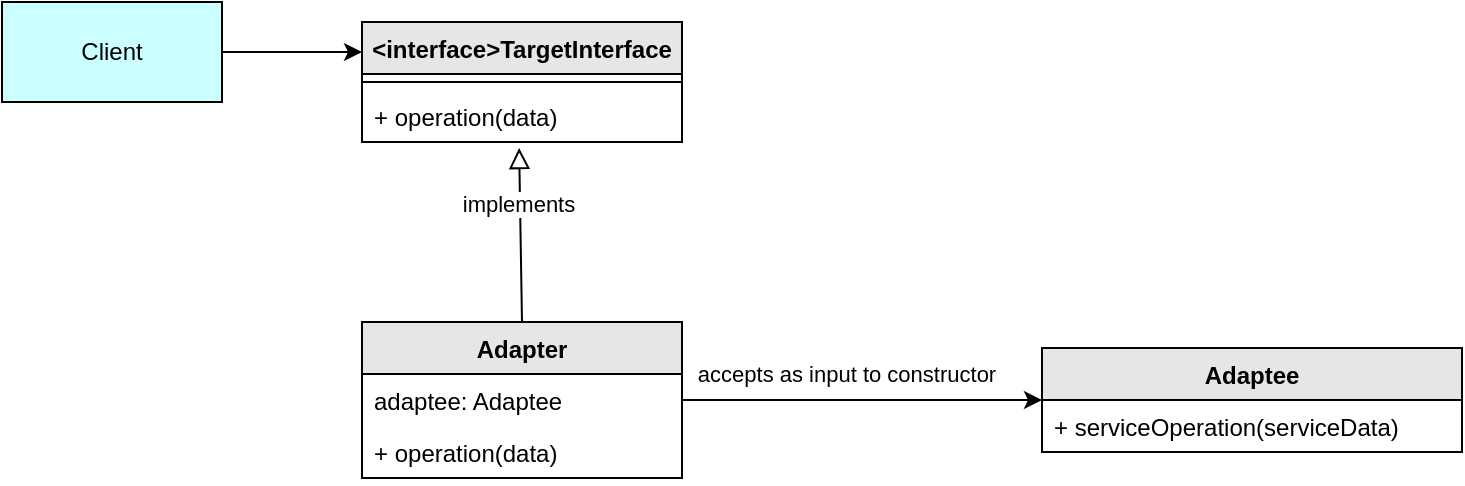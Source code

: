 <mxfile version="27.0.5">
  <diagram name="Page-1" id="jf8S1W8lq7KJvJnq-485">
    <mxGraphModel dx="946" dy="572" grid="1" gridSize="10" guides="1" tooltips="1" connect="1" arrows="1" fold="1" page="1" pageScale="1" pageWidth="850" pageHeight="1100" math="0" shadow="0">
      <root>
        <mxCell id="0" />
        <mxCell id="1" parent="0" />
        <mxCell id="IUn6R5eHwSJ8Y6R8vKWO-1" value="&amp;lt;interface&amp;gt;TargetInterface" style="swimlane;fontStyle=1;align=center;verticalAlign=top;childLayout=stackLayout;horizontal=1;startSize=26;horizontalStack=0;resizeParent=1;resizeParentMax=0;resizeLast=0;collapsible=1;marginBottom=0;whiteSpace=wrap;html=1;fillColor=#E6E6E6;" vertex="1" parent="1">
          <mxGeometry x="210" y="90" width="160" height="60" as="geometry" />
        </mxCell>
        <mxCell id="IUn6R5eHwSJ8Y6R8vKWO-2" value="" style="line;strokeWidth=1;fillColor=none;align=left;verticalAlign=middle;spacingTop=-1;spacingLeft=3;spacingRight=3;rotatable=0;labelPosition=right;points=[];portConstraint=eastwest;strokeColor=inherit;" vertex="1" parent="IUn6R5eHwSJ8Y6R8vKWO-1">
          <mxGeometry y="26" width="160" height="8" as="geometry" />
        </mxCell>
        <mxCell id="IUn6R5eHwSJ8Y6R8vKWO-3" value="+ operation(data)" style="text;strokeColor=none;fillColor=none;align=left;verticalAlign=top;spacingLeft=4;spacingRight=4;overflow=hidden;rotatable=0;points=[[0,0.5],[1,0.5]];portConstraint=eastwest;whiteSpace=wrap;html=1;" vertex="1" parent="IUn6R5eHwSJ8Y6R8vKWO-1">
          <mxGeometry y="34" width="160" height="26" as="geometry" />
        </mxCell>
        <mxCell id="IUn6R5eHwSJ8Y6R8vKWO-5" value="implements" style="html=1;verticalAlign=bottom;endArrow=block;endSize=8;curved=0;rounded=0;exitX=0.5;exitY=0;exitDx=0;exitDy=0;endFill=0;entryX=0.491;entryY=1.115;entryDx=0;entryDy=0;entryPerimeter=0;" edge="1" parent="1" source="IUn6R5eHwSJ8Y6R8vKWO-18" target="IUn6R5eHwSJ8Y6R8vKWO-3">
          <mxGeometry x="0.149" y="1" relative="1" as="geometry">
            <mxPoint x="240" y="310" as="sourcePoint" />
            <mxPoint x="273.04" y="176" as="targetPoint" />
            <mxPoint as="offset" />
          </mxGeometry>
        </mxCell>
        <mxCell id="IUn6R5eHwSJ8Y6R8vKWO-44" style="edgeStyle=orthogonalEdgeStyle;rounded=0;orthogonalLoop=1;jettySize=auto;html=1;entryX=0;entryY=0.25;entryDx=0;entryDy=0;" edge="1" parent="1" source="IUn6R5eHwSJ8Y6R8vKWO-13" target="IUn6R5eHwSJ8Y6R8vKWO-1">
          <mxGeometry relative="1" as="geometry" />
        </mxCell>
        <mxCell id="IUn6R5eHwSJ8Y6R8vKWO-13" value="Client" style="html=1;whiteSpace=wrap;fillColor=#CCFFFF;" vertex="1" parent="1">
          <mxGeometry x="30" y="80" width="110" height="50" as="geometry" />
        </mxCell>
        <mxCell id="IUn6R5eHwSJ8Y6R8vKWO-18" value="Adapter" style="swimlane;fontStyle=1;align=center;verticalAlign=top;childLayout=stackLayout;horizontal=1;startSize=26;horizontalStack=0;resizeParent=1;resizeParentMax=0;resizeLast=0;collapsible=1;marginBottom=0;whiteSpace=wrap;html=1;fillColor=#E6E6E6;" vertex="1" parent="1">
          <mxGeometry x="210" y="240" width="160" height="78" as="geometry" />
        </mxCell>
        <mxCell id="IUn6R5eHwSJ8Y6R8vKWO-19" value="adaptee: Adaptee" style="text;strokeColor=none;fillColor=none;align=left;verticalAlign=top;spacingLeft=4;spacingRight=4;overflow=hidden;rotatable=0;points=[[0,0.5],[1,0.5]];portConstraint=eastwest;whiteSpace=wrap;html=1;" vertex="1" parent="IUn6R5eHwSJ8Y6R8vKWO-18">
          <mxGeometry y="26" width="160" height="26" as="geometry" />
        </mxCell>
        <mxCell id="IUn6R5eHwSJ8Y6R8vKWO-20" value="+ operation(data)" style="text;strokeColor=none;fillColor=none;align=left;verticalAlign=top;spacingLeft=4;spacingRight=4;overflow=hidden;rotatable=0;points=[[0,0.5],[1,0.5]];portConstraint=eastwest;whiteSpace=wrap;html=1;" vertex="1" parent="IUn6R5eHwSJ8Y6R8vKWO-18">
          <mxGeometry y="52" width="160" height="26" as="geometry" />
        </mxCell>
        <mxCell id="IUn6R5eHwSJ8Y6R8vKWO-39" value="Adaptee" style="swimlane;fontStyle=1;align=center;verticalAlign=top;childLayout=stackLayout;horizontal=1;startSize=26;horizontalStack=0;resizeParent=1;resizeParentMax=0;resizeLast=0;collapsible=1;marginBottom=0;whiteSpace=wrap;html=1;fillColor=#E6E6E6;" vertex="1" parent="1">
          <mxGeometry x="550" y="253.0" width="210" height="52" as="geometry" />
        </mxCell>
        <mxCell id="IUn6R5eHwSJ8Y6R8vKWO-41" value="+ serviceOperation(serviceData)" style="text;strokeColor=none;fillColor=none;align=left;verticalAlign=top;spacingLeft=4;spacingRight=4;overflow=hidden;rotatable=0;points=[[0,0.5],[1,0.5]];portConstraint=eastwest;whiteSpace=wrap;html=1;" vertex="1" parent="IUn6R5eHwSJ8Y6R8vKWO-39">
          <mxGeometry y="26" width="210" height="26" as="geometry" />
        </mxCell>
        <mxCell id="IUn6R5eHwSJ8Y6R8vKWO-46" style="edgeStyle=orthogonalEdgeStyle;rounded=0;orthogonalLoop=1;jettySize=auto;html=1;exitX=1;exitY=0.5;exitDx=0;exitDy=0;entryX=0;entryY=0.5;entryDx=0;entryDy=0;" edge="1" parent="1" source="IUn6R5eHwSJ8Y6R8vKWO-19" target="IUn6R5eHwSJ8Y6R8vKWO-39">
          <mxGeometry relative="1" as="geometry" />
        </mxCell>
        <mxCell id="IUn6R5eHwSJ8Y6R8vKWO-47" value="accepts as input to constructor" style="edgeLabel;html=1;align=center;verticalAlign=middle;resizable=0;points=[];" vertex="1" connectable="0" parent="IUn6R5eHwSJ8Y6R8vKWO-46">
          <mxGeometry x="-0.097" y="2" relative="1" as="geometry">
            <mxPoint y="-11" as="offset" />
          </mxGeometry>
        </mxCell>
      </root>
    </mxGraphModel>
  </diagram>
</mxfile>
